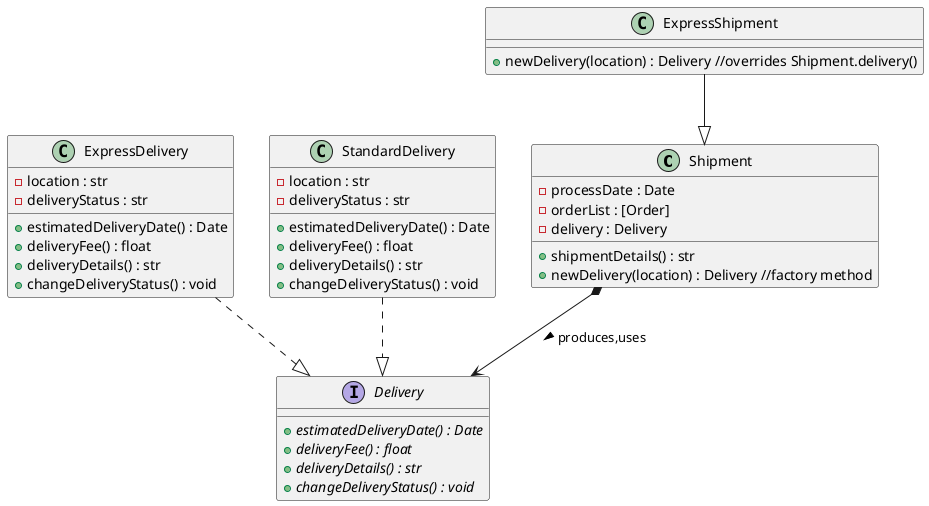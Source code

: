 @startuml
  class Shipment{
    - processDate : Date
    - orderList : [Order]
    - delivery : Delivery
    + shipmentDetails() : str
    + newDelivery(location) : Delivery //factory method
  }

  class ExpressShipment{
    + newDelivery(location) : Delivery //overrides Shipment.delivery()
  }

  interface Delivery{
    + {abstract} estimatedDeliveryDate() : Date
    + {abstract} deliveryFee() : float
    + {abstract} deliveryDetails() : str
    + {abstract} changeDeliveryStatus() : void
  }

  class ExpressDelivery{
  - location : str
  - deliveryStatus : str
  + estimatedDeliveryDate() : Date
  + deliveryFee() : float
  + deliveryDetails() : str
  + changeDeliveryStatus() : void
  }

  class StandardDelivery{
    - location : str
    - deliveryStatus : str
    + estimatedDeliveryDate() : Date
    + deliveryFee() : float
    + deliveryDetails() : str
    + changeDeliveryStatus() : void
  }

Shipment *--> Delivery : produces,uses >
StandardDelivery ..|> Delivery
ExpressDelivery ..|> Delivery
ExpressShipment --|> Shipment
@enduml
